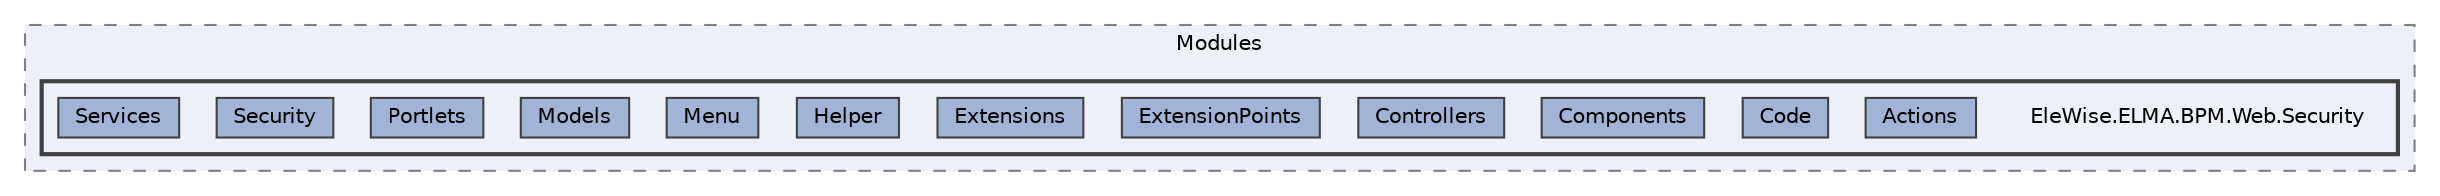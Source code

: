 digraph "Web/Modules/EleWise.ELMA.BPM.Web.Security"
{
 // LATEX_PDF_SIZE
  bgcolor="transparent";
  edge [fontname=Helvetica,fontsize=10,labelfontname=Helvetica,labelfontsize=10];
  node [fontname=Helvetica,fontsize=10,shape=box,height=0.2,width=0.4];
  compound=true
  subgraph clusterdir_7ee4616d7792420b09aab8c4c7e23d47 {
    graph [ bgcolor="#edf0f7", pencolor="grey50", label="Modules", fontname=Helvetica,fontsize=10 style="filled,dashed", URL="dir_7ee4616d7792420b09aab8c4c7e23d47.html",tooltip=""]
  subgraph clusterdir_421eb7dfd93239390a8f697457a79baa {
    graph [ bgcolor="#edf0f7", pencolor="grey25", label="", fontname=Helvetica,fontsize=10 style="filled,bold", URL="dir_421eb7dfd93239390a8f697457a79baa.html",tooltip=""]
    dir_421eb7dfd93239390a8f697457a79baa [shape=plaintext, label="EleWise.ELMA.BPM.Web.Security"];
  dir_6dd9acca111be575d3bd232e05e5caa2 [label="Actions", fillcolor="#a2b4d6", color="grey25", style="filled", URL="dir_6dd9acca111be575d3bd232e05e5caa2.html",tooltip=""];
  dir_ae31558e5f19bdc958f88ec93720174c [label="Code", fillcolor="#a2b4d6", color="grey25", style="filled", URL="dir_ae31558e5f19bdc958f88ec93720174c.html",tooltip=""];
  dir_e783e324a23f8e6a1ebc40e41cbacc1f [label="Components", fillcolor="#a2b4d6", color="grey25", style="filled", URL="dir_e783e324a23f8e6a1ebc40e41cbacc1f.html",tooltip=""];
  dir_6c024b1ded773b869d3356848b6d785d [label="Controllers", fillcolor="#a2b4d6", color="grey25", style="filled", URL="dir_6c024b1ded773b869d3356848b6d785d.html",tooltip=""];
  dir_a6be6cf3671b905e4164a4186a9fc2c5 [label="ExtensionPoints", fillcolor="#a2b4d6", color="grey25", style="filled", URL="dir_a6be6cf3671b905e4164a4186a9fc2c5.html",tooltip=""];
  dir_84d1b05f950326b89e2686fcfa1655be [label="Extensions", fillcolor="#a2b4d6", color="grey25", style="filled", URL="dir_84d1b05f950326b89e2686fcfa1655be.html",tooltip=""];
  dir_6b4b9debfa2bae9a989a481792066b17 [label="Helper", fillcolor="#a2b4d6", color="grey25", style="filled", URL="dir_6b4b9debfa2bae9a989a481792066b17.html",tooltip=""];
  dir_e1094afbfbc6efccfb7feac04a378bf1 [label="Menu", fillcolor="#a2b4d6", color="grey25", style="filled", URL="dir_e1094afbfbc6efccfb7feac04a378bf1.html",tooltip=""];
  dir_8f64106dea699517f651a6b16cb1c54c [label="Models", fillcolor="#a2b4d6", color="grey25", style="filled", URL="dir_8f64106dea699517f651a6b16cb1c54c.html",tooltip=""];
  dir_585678176ed7c6c9c8282d0f0da22c08 [label="Portlets", fillcolor="#a2b4d6", color="grey25", style="filled", URL="dir_585678176ed7c6c9c8282d0f0da22c08.html",tooltip=""];
  dir_19d0daf8dfab31f7e58a3d0298001a22 [label="Security", fillcolor="#a2b4d6", color="grey25", style="filled", URL="dir_19d0daf8dfab31f7e58a3d0298001a22.html",tooltip=""];
  dir_726637f5ea86e244a9ef03614d3f7dda [label="Services", fillcolor="#a2b4d6", color="grey25", style="filled", URL="dir_726637f5ea86e244a9ef03614d3f7dda.html",tooltip=""];
  }
  }
}
